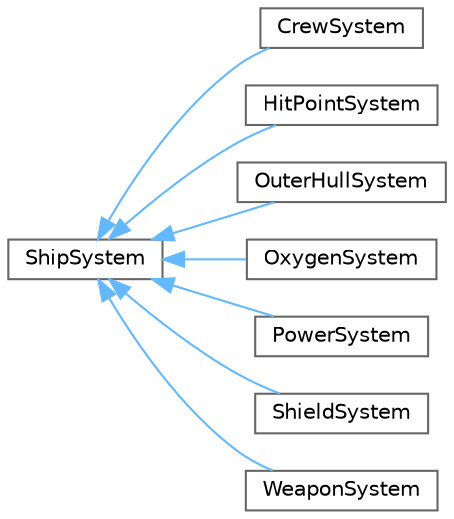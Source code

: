 digraph "Graphical Class Hierarchy"
{
 // INTERACTIVE_SVG=YES
 // LATEX_PDF_SIZE
  bgcolor="transparent";
  edge [fontname=Helvetica,fontsize=10,labelfontname=Helvetica,labelfontsize=10];
  node [fontname=Helvetica,fontsize=10,shape=box,height=0.2,width=0.4];
  rankdir="LR";
  Node0 [id="Node000000",label="ShipSystem",height=0.2,width=0.4,color="grey40", fillcolor="white", style="filled",URL="$class_ship_system.html",tooltip=" "];
  Node0 -> Node1 [id="edge136_Node000000_Node000001",dir="back",color="steelblue1",style="solid",tooltip=" "];
  Node1 [id="Node000001",label="CrewSystem",height=0.2,width=0.4,color="grey40", fillcolor="white", style="filled",URL="$class_crew_system.html",tooltip=" "];
  Node0 -> Node2 [id="edge137_Node000000_Node000002",dir="back",color="steelblue1",style="solid",tooltip=" "];
  Node2 [id="Node000002",label="HitPointSystem",height=0.2,width=0.4,color="grey40", fillcolor="white", style="filled",URL="$class_hit_point_system.html",tooltip=" "];
  Node0 -> Node3 [id="edge138_Node000000_Node000003",dir="back",color="steelblue1",style="solid",tooltip=" "];
  Node3 [id="Node000003",label="OuterHullSystem",height=0.2,width=0.4,color="grey40", fillcolor="white", style="filled",URL="$class_outer_hull_system.html",tooltip=" "];
  Node0 -> Node4 [id="edge139_Node000000_Node000004",dir="back",color="steelblue1",style="solid",tooltip=" "];
  Node4 [id="Node000004",label="OxygenSystem",height=0.2,width=0.4,color="grey40", fillcolor="white", style="filled",URL="$class_oxygen_system.html",tooltip=" "];
  Node0 -> Node5 [id="edge140_Node000000_Node000005",dir="back",color="steelblue1",style="solid",tooltip=" "];
  Node5 [id="Node000005",label="PowerSystem",height=0.2,width=0.4,color="grey40", fillcolor="white", style="filled",URL="$class_power_system.html",tooltip=" "];
  Node0 -> Node6 [id="edge141_Node000000_Node000006",dir="back",color="steelblue1",style="solid",tooltip=" "];
  Node6 [id="Node000006",label="ShieldSystem",height=0.2,width=0.4,color="grey40", fillcolor="white", style="filled",URL="$class_shield_system.html",tooltip=" "];
  Node0 -> Node7 [id="edge142_Node000000_Node000007",dir="back",color="steelblue1",style="solid",tooltip=" "];
  Node7 [id="Node000007",label="WeaponSystem",height=0.2,width=0.4,color="grey40", fillcolor="white", style="filled",URL="$class_weapon_system.html",tooltip=" "];
}

